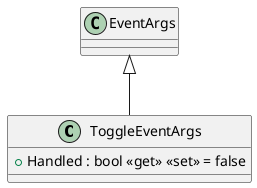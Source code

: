 @startuml
class ToggleEventArgs {
    + Handled : bool <<get>> <<set>> = false
}
EventArgs <|-- ToggleEventArgs
@enduml
